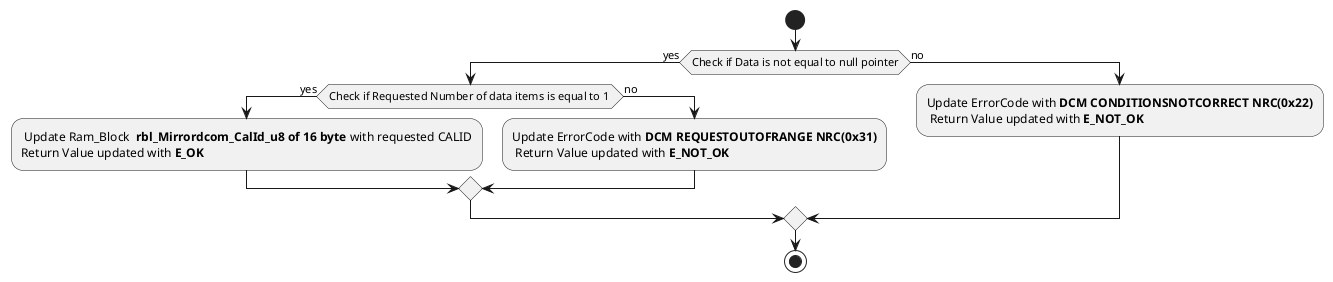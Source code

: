 @startuml
start
if(Check if Data is not equal to null pointer) then (yes)
 if(Check if Requested Number of data items is equal to 1 ) then (yes)
 : Update Ram_Block <b> rbl_Mirrordcom_CalId_u8 of 16 byte <plain>with requested CALID
 Return Value updated with <b>E_OK;
else (no)
 :Update ErrorCode with <b>DCM REQUESTOUTOFRANGE NRC(0x31)
  Return Value updated with <b>E_NOT_OK;
endif
else (no)
 :Update ErrorCode with <b>DCM CONDITIONSNOTCORRECT NRC(0x22)
  Return Value updated with <b>E_NOT_OK;
endif
stop
@enduml